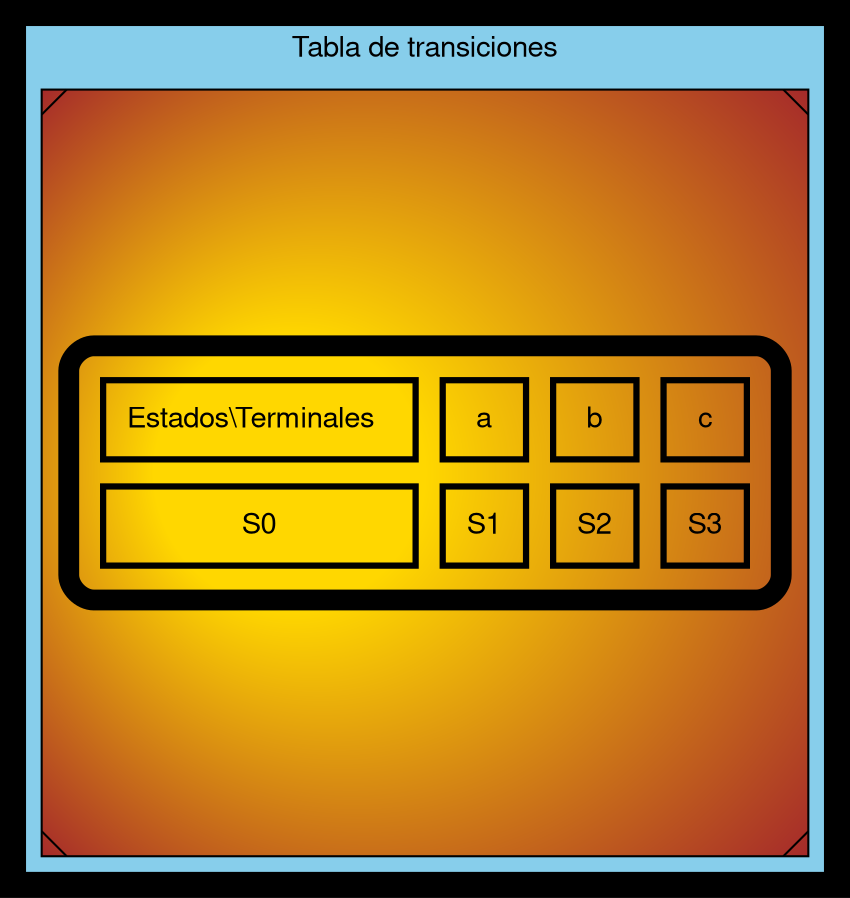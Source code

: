digraph G { bgcolor="black" 
  fontname="Helvetica,Arial,sans-serif"
  node [fontname="Helvetica,Arial,sans-serif"]
  edge [fontname="Helvetica,Arial,sans-serif"]
  subgraph cluster1 {fillcolor="skyblue" style="filled"
    node [shape=Msquare fillcolor="gold:brown" style="radial" gradientangle=180]
    label = "Tabla de transiciones"
    a0 [label=<
    
 <TABLE border="10" cellspacing="10" cellpadding="10" style="rounded" gradientangle="315">
 
  <TR>
      <TD border="3">Estados\Terminales  </TD>
      <TD border="3">a</TD>
      <TD border="3">b</TD>
      <TD border="3">c</TD>
  </TR>

  <TR>
      <TD border="3">S0</TD>
      <TD border="3" >S1</TD>
      <TD border="3" >S2</TD>
      <TD border="3">S3</TD>
  </TR>
  
</TABLE>>];

}

}